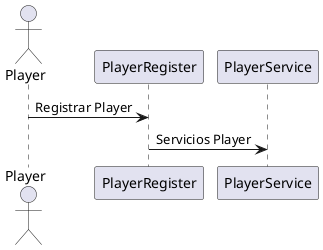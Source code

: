 @startuml Diagrama de secuancia

actor Player
Player -> PlayerRegister: Registrar Player
PlayerRegister -> PlayerService: Servicios Player 


@enduml
